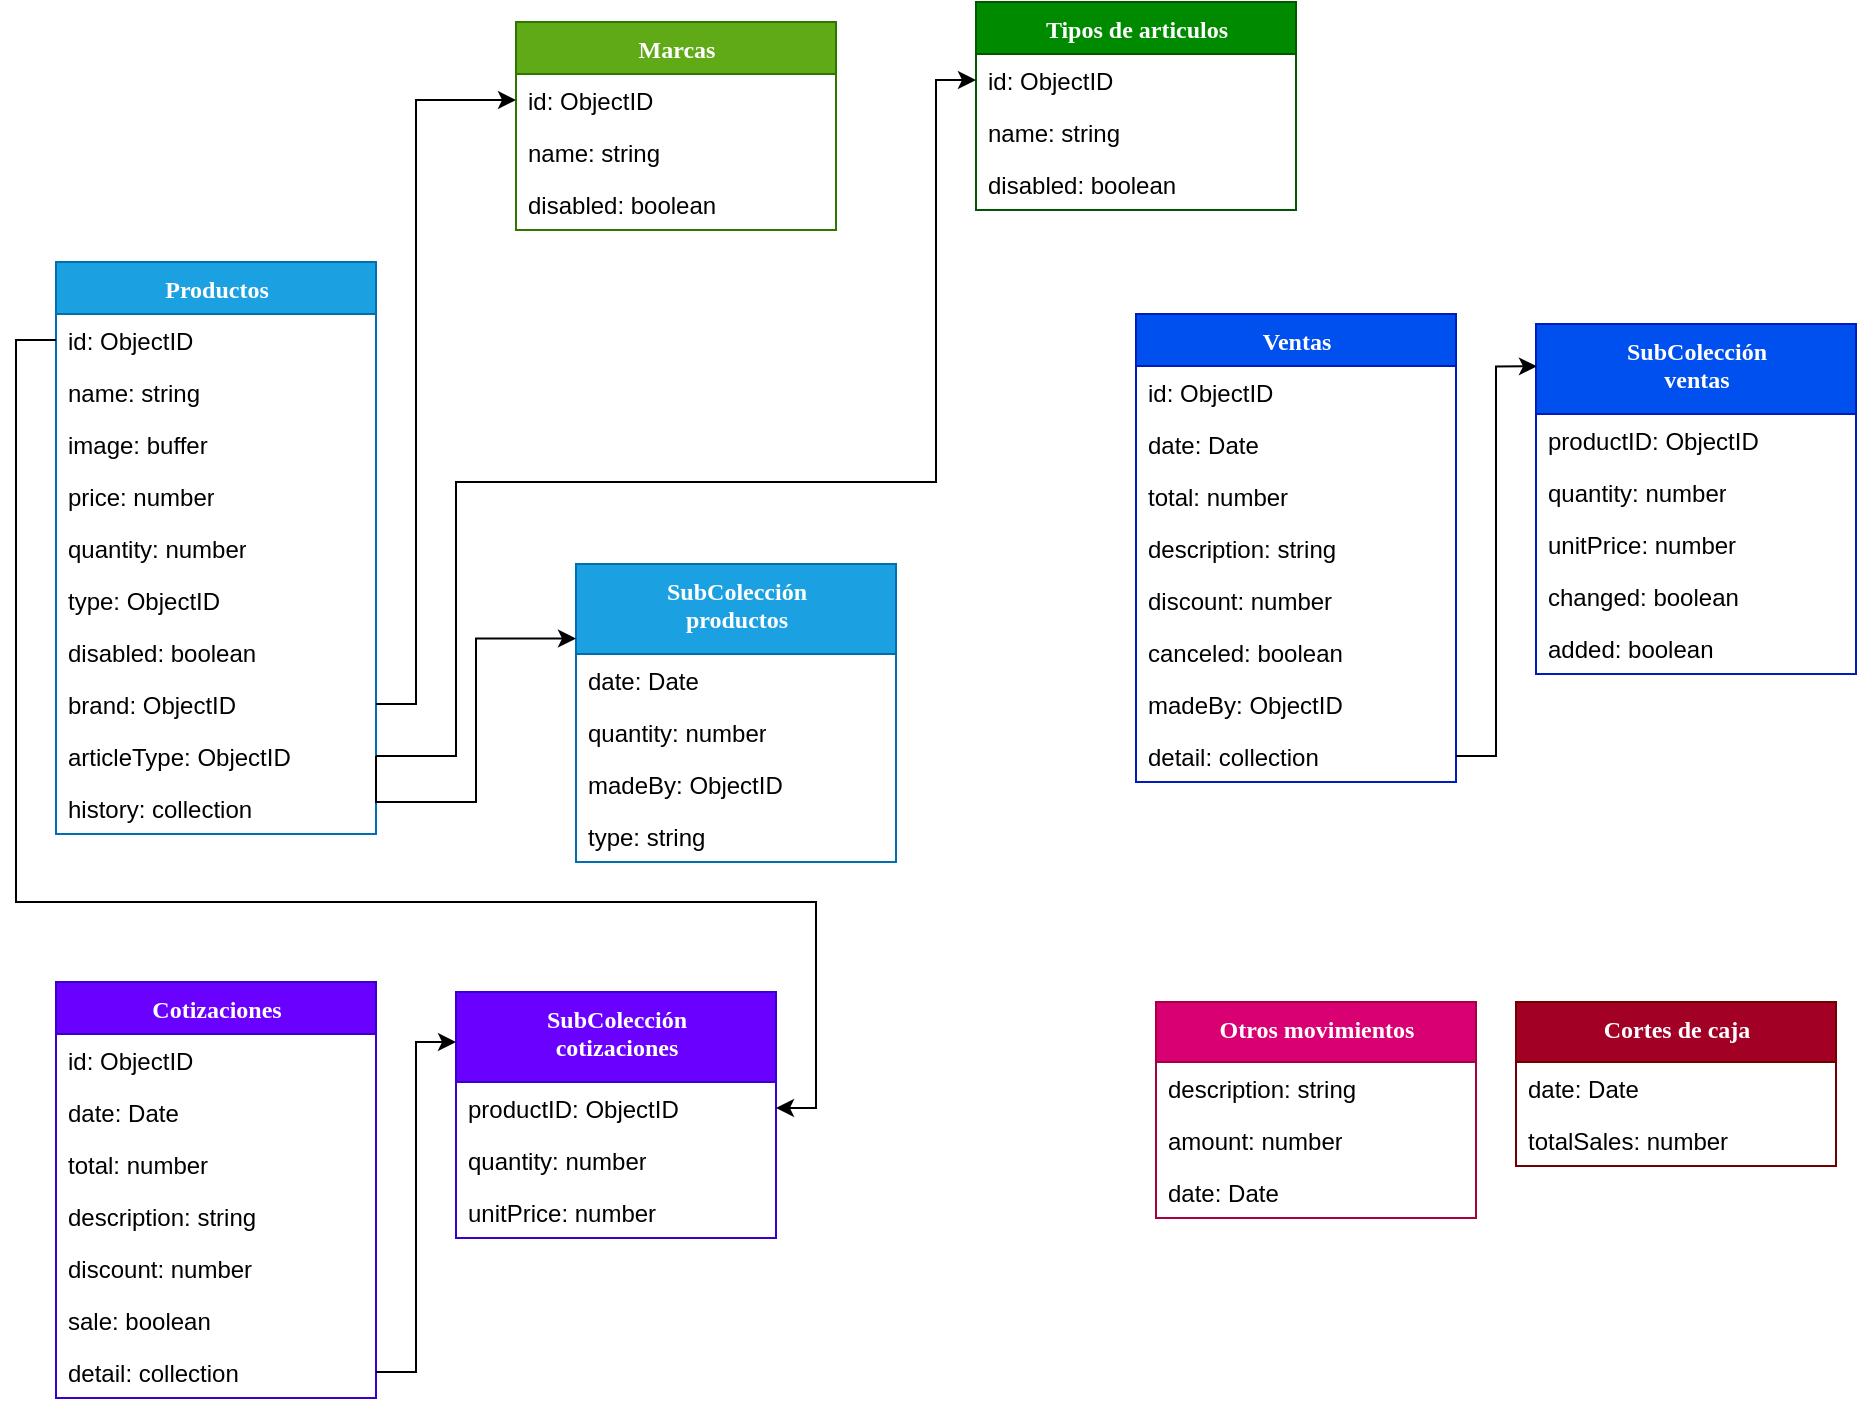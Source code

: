 <mxfile>
    <diagram name="Page-1" id="9f46799a-70d6-7492-0946-bef42562c5a5">
        <mxGraphModel dx="198" dy="491" grid="1" gridSize="10" guides="1" tooltips="1" connect="1" arrows="1" fold="1" page="1" pageScale="1" pageWidth="1100" pageHeight="850" background="#ffffff" math="0" shadow="0">
            <root>
                <mxCell id="0"/>
                <mxCell id="1" parent="0"/>
                <mxCell id="78961159f06e98e8-17" value="Marcas" style="swimlane;html=1;fontStyle=1;align=center;verticalAlign=top;childLayout=stackLayout;horizontal=1;startSize=26;horizontalStack=0;resizeParent=1;resizeLast=0;collapsible=1;marginBottom=0;swimlaneFillColor=#ffffff;rounded=0;shadow=0;comic=0;labelBackgroundColor=none;strokeWidth=1;fillColor=#60a917;fontFamily=Verdana;fontSize=12;strokeColor=#2D7600;fontColor=#ffffff;" parent="1" vertex="1">
                    <mxGeometry x="320" y="80" width="160" height="104" as="geometry"/>
                </mxCell>
                <mxCell id="78961159f06e98e8-21" value="id: ObjectID " style="text;html=1;strokeColor=none;fillColor=none;align=left;verticalAlign=top;spacingLeft=4;spacingRight=4;whiteSpace=wrap;overflow=hidden;rotatable=0;points=[[0,0.5],[1,0.5]];portConstraint=eastwest;" parent="78961159f06e98e8-17" vertex="1">
                    <mxGeometry y="26" width="160" height="26" as="geometry"/>
                </mxCell>
                <mxCell id="78961159f06e98e8-23" value="name: string" style="text;html=1;strokeColor=none;fillColor=none;align=left;verticalAlign=top;spacingLeft=4;spacingRight=4;whiteSpace=wrap;overflow=hidden;rotatable=0;points=[[0,0.5],[1,0.5]];portConstraint=eastwest;" parent="78961159f06e98e8-17" vertex="1">
                    <mxGeometry y="52" width="160" height="26" as="geometry"/>
                </mxCell>
                <mxCell id="78961159f06e98e8-25" value="disabled: boolean" style="text;html=1;strokeColor=none;fillColor=none;align=left;verticalAlign=top;spacingLeft=4;spacingRight=4;whiteSpace=wrap;overflow=hidden;rotatable=0;points=[[0,0.5],[1,0.5]];portConstraint=eastwest;" parent="78961159f06e98e8-17" vertex="1">
                    <mxGeometry y="78" width="160" height="26" as="geometry"/>
                </mxCell>
                <mxCell id="UkoYvVbDAvJKvkNs7AJX-4" value="Tipos de articulos" style="swimlane;html=1;fontStyle=1;align=center;verticalAlign=top;childLayout=stackLayout;horizontal=1;startSize=26;horizontalStack=0;resizeParent=1;resizeLast=0;collapsible=1;marginBottom=0;swimlaneFillColor=#ffffff;rounded=0;shadow=0;comic=0;labelBackgroundColor=none;strokeWidth=1;fillColor=#008a00;fontFamily=Verdana;fontSize=12;strokeColor=#005700;fontColor=#ffffff;" parent="1" vertex="1">
                    <mxGeometry x="550" y="70" width="160" height="104" as="geometry"/>
                </mxCell>
                <mxCell id="UkoYvVbDAvJKvkNs7AJX-5" value="id: ObjectID " style="text;html=1;strokeColor=none;fillColor=none;align=left;verticalAlign=top;spacingLeft=4;spacingRight=4;whiteSpace=wrap;overflow=hidden;rotatable=0;points=[[0,0.5],[1,0.5]];portConstraint=eastwest;" parent="UkoYvVbDAvJKvkNs7AJX-4" vertex="1">
                    <mxGeometry y="26" width="160" height="26" as="geometry"/>
                </mxCell>
                <mxCell id="UkoYvVbDAvJKvkNs7AJX-6" value="name: string" style="text;html=1;strokeColor=none;fillColor=none;align=left;verticalAlign=top;spacingLeft=4;spacingRight=4;whiteSpace=wrap;overflow=hidden;rotatable=0;points=[[0,0.5],[1,0.5]];portConstraint=eastwest;" parent="UkoYvVbDAvJKvkNs7AJX-4" vertex="1">
                    <mxGeometry y="52" width="160" height="26" as="geometry"/>
                </mxCell>
                <mxCell id="UkoYvVbDAvJKvkNs7AJX-7" value="disabled: boolean" style="text;html=1;strokeColor=none;fillColor=none;align=left;verticalAlign=top;spacingLeft=4;spacingRight=4;whiteSpace=wrap;overflow=hidden;rotatable=0;points=[[0,0.5],[1,0.5]];portConstraint=eastwest;" parent="UkoYvVbDAvJKvkNs7AJX-4" vertex="1">
                    <mxGeometry y="78" width="160" height="26" as="geometry"/>
                </mxCell>
                <mxCell id="UkoYvVbDAvJKvkNs7AJX-8" value="Productos" style="swimlane;html=1;fontStyle=1;align=center;verticalAlign=top;childLayout=stackLayout;horizontal=1;startSize=26;horizontalStack=0;resizeParent=1;resizeLast=0;collapsible=1;marginBottom=0;swimlaneFillColor=#ffffff;rounded=0;shadow=0;comic=0;labelBackgroundColor=none;strokeWidth=1;fillColor=#1ba1e2;fontFamily=Verdana;fontSize=12;strokeColor=#006EAF;fontColor=#ffffff;" parent="1" vertex="1">
                    <mxGeometry x="90" y="200" width="160" height="286" as="geometry"/>
                </mxCell>
                <mxCell id="UkoYvVbDAvJKvkNs7AJX-9" value="id: ObjectID " style="text;html=1;strokeColor=none;fillColor=none;align=left;verticalAlign=top;spacingLeft=4;spacingRight=4;whiteSpace=wrap;overflow=hidden;rotatable=0;points=[[0,0.5],[1,0.5]];portConstraint=eastwest;" parent="UkoYvVbDAvJKvkNs7AJX-8" vertex="1">
                    <mxGeometry y="26" width="160" height="26" as="geometry"/>
                </mxCell>
                <mxCell id="UkoYvVbDAvJKvkNs7AJX-10" value="name: string" style="text;html=1;strokeColor=none;fillColor=none;align=left;verticalAlign=top;spacingLeft=4;spacingRight=4;whiteSpace=wrap;overflow=hidden;rotatable=0;points=[[0,0.5],[1,0.5]];portConstraint=eastwest;" parent="UkoYvVbDAvJKvkNs7AJX-8" vertex="1">
                    <mxGeometry y="52" width="160" height="26" as="geometry"/>
                </mxCell>
                <mxCell id="UkoYvVbDAvJKvkNs7AJX-11" value="image: buffer" style="text;html=1;strokeColor=none;fillColor=none;align=left;verticalAlign=top;spacingLeft=4;spacingRight=4;whiteSpace=wrap;overflow=hidden;rotatable=0;points=[[0,0.5],[1,0.5]];portConstraint=eastwest;" parent="UkoYvVbDAvJKvkNs7AJX-8" vertex="1">
                    <mxGeometry y="78" width="160" height="26" as="geometry"/>
                </mxCell>
                <mxCell id="UkoYvVbDAvJKvkNs7AJX-12" value="price: number" style="text;html=1;strokeColor=none;fillColor=none;align=left;verticalAlign=top;spacingLeft=4;spacingRight=4;whiteSpace=wrap;overflow=hidden;rotatable=0;points=[[0,0.5],[1,0.5]];portConstraint=eastwest;" parent="UkoYvVbDAvJKvkNs7AJX-8" vertex="1">
                    <mxGeometry y="104" width="160" height="26" as="geometry"/>
                </mxCell>
                <mxCell id="UkoYvVbDAvJKvkNs7AJX-13" value="quantity: number" style="text;html=1;strokeColor=none;fillColor=none;align=left;verticalAlign=top;spacingLeft=4;spacingRight=4;whiteSpace=wrap;overflow=hidden;rotatable=0;points=[[0,0.5],[1,0.5]];portConstraint=eastwest;" parent="UkoYvVbDAvJKvkNs7AJX-8" vertex="1">
                    <mxGeometry y="130" width="160" height="26" as="geometry"/>
                </mxCell>
                <mxCell id="UkoYvVbDAvJKvkNs7AJX-14" value="type: ObjectID" style="text;html=1;strokeColor=none;fillColor=none;align=left;verticalAlign=top;spacingLeft=4;spacingRight=4;whiteSpace=wrap;overflow=hidden;rotatable=0;points=[[0,0.5],[1,0.5]];portConstraint=eastwest;" parent="UkoYvVbDAvJKvkNs7AJX-8" vertex="1">
                    <mxGeometry y="156" width="160" height="26" as="geometry"/>
                </mxCell>
                <mxCell id="UkoYvVbDAvJKvkNs7AJX-15" value="disabled: boolean" style="text;html=1;strokeColor=none;fillColor=none;align=left;verticalAlign=top;spacingLeft=4;spacingRight=4;whiteSpace=wrap;overflow=hidden;rotatable=0;points=[[0,0.5],[1,0.5]];portConstraint=eastwest;" parent="UkoYvVbDAvJKvkNs7AJX-8" vertex="1">
                    <mxGeometry y="182" width="160" height="26" as="geometry"/>
                </mxCell>
                <mxCell id="UkoYvVbDAvJKvkNs7AJX-74" value="brand: ObjectID" style="text;html=1;strokeColor=none;fillColor=none;align=left;verticalAlign=top;spacingLeft=4;spacingRight=4;whiteSpace=wrap;overflow=hidden;rotatable=0;points=[[0,0.5],[1,0.5]];portConstraint=eastwest;" parent="UkoYvVbDAvJKvkNs7AJX-8" vertex="1">
                    <mxGeometry y="208" width="160" height="26" as="geometry"/>
                </mxCell>
                <mxCell id="UkoYvVbDAvJKvkNs7AJX-25" value="articleType: ObjectID" style="text;html=1;strokeColor=none;fillColor=none;align=left;verticalAlign=top;spacingLeft=4;spacingRight=4;whiteSpace=wrap;overflow=hidden;rotatable=0;points=[[0,0.5],[1,0.5]];portConstraint=eastwest;" parent="UkoYvVbDAvJKvkNs7AJX-8" vertex="1">
                    <mxGeometry y="234" width="160" height="26" as="geometry"/>
                </mxCell>
                <mxCell id="UkoYvVbDAvJKvkNs7AJX-75" value="history: collection" style="text;html=1;strokeColor=none;fillColor=none;align=left;verticalAlign=top;spacingLeft=4;spacingRight=4;whiteSpace=wrap;overflow=hidden;rotatable=0;points=[[0,0.5],[1,0.5]];portConstraint=eastwest;" parent="UkoYvVbDAvJKvkNs7AJX-8" vertex="1">
                    <mxGeometry y="260" width="160" height="26" as="geometry"/>
                </mxCell>
                <mxCell id="UkoYvVbDAvJKvkNs7AJX-17" value="&lt;div&gt;SubColección &lt;br&gt;&lt;/div&gt;&lt;div&gt;productos&lt;/div&gt;" style="swimlane;html=1;fontStyle=1;align=center;verticalAlign=top;childLayout=stackLayout;horizontal=1;startSize=45;horizontalStack=0;resizeParent=1;resizeLast=0;collapsible=1;marginBottom=0;swimlaneFillColor=#ffffff;rounded=0;shadow=0;comic=0;labelBackgroundColor=none;strokeWidth=1;fillColor=#1ba1e2;fontFamily=Verdana;fontSize=12;strokeColor=#006EAF;fontColor=#ffffff;" parent="1" vertex="1">
                    <mxGeometry x="350" y="351" width="160" height="149" as="geometry"/>
                </mxCell>
                <mxCell id="UkoYvVbDAvJKvkNs7AJX-18" value="date: Date " style="text;html=1;strokeColor=none;fillColor=none;align=left;verticalAlign=top;spacingLeft=4;spacingRight=4;whiteSpace=wrap;overflow=hidden;rotatable=0;points=[[0,0.5],[1,0.5]];portConstraint=eastwest;" parent="UkoYvVbDAvJKvkNs7AJX-17" vertex="1">
                    <mxGeometry y="45" width="160" height="26" as="geometry"/>
                </mxCell>
                <mxCell id="UkoYvVbDAvJKvkNs7AJX-19" value="quantity: number" style="text;html=1;strokeColor=none;fillColor=none;align=left;verticalAlign=top;spacingLeft=4;spacingRight=4;whiteSpace=wrap;overflow=hidden;rotatable=0;points=[[0,0.5],[1,0.5]];portConstraint=eastwest;" parent="UkoYvVbDAvJKvkNs7AJX-17" vertex="1">
                    <mxGeometry y="71" width="160" height="26" as="geometry"/>
                </mxCell>
                <mxCell id="UkoYvVbDAvJKvkNs7AJX-20" value="madeBy: ObjectID" style="text;html=1;strokeColor=none;fillColor=none;align=left;verticalAlign=top;spacingLeft=4;spacingRight=4;whiteSpace=wrap;overflow=hidden;rotatable=0;points=[[0,0.5],[1,0.5]];portConstraint=eastwest;" parent="UkoYvVbDAvJKvkNs7AJX-17" vertex="1">
                    <mxGeometry y="97" width="160" height="26" as="geometry"/>
                </mxCell>
                <mxCell id="UkoYvVbDAvJKvkNs7AJX-21" value="type: string" style="text;html=1;strokeColor=none;fillColor=none;align=left;verticalAlign=top;spacingLeft=4;spacingRight=4;whiteSpace=wrap;overflow=hidden;rotatable=0;points=[[0,0.5],[1,0.5]];portConstraint=eastwest;" parent="UkoYvVbDAvJKvkNs7AJX-17" vertex="1">
                    <mxGeometry y="123" width="160" height="26" as="geometry"/>
                </mxCell>
                <mxCell id="UkoYvVbDAvJKvkNs7AJX-26" value="Ventas" style="swimlane;html=1;fontStyle=1;align=center;verticalAlign=top;childLayout=stackLayout;horizontal=1;startSize=26;horizontalStack=0;resizeParent=1;resizeLast=0;collapsible=1;marginBottom=0;swimlaneFillColor=#ffffff;rounded=0;shadow=0;comic=0;labelBackgroundColor=none;strokeWidth=1;fillColor=#0050ef;fontFamily=Verdana;fontSize=12;strokeColor=#001DBC;fontColor=#ffffff;" parent="1" vertex="1">
                    <mxGeometry x="630" y="226" width="160" height="234" as="geometry"/>
                </mxCell>
                <mxCell id="UkoYvVbDAvJKvkNs7AJX-27" value="id: ObjectID " style="text;html=1;strokeColor=none;fillColor=none;align=left;verticalAlign=top;spacingLeft=4;spacingRight=4;whiteSpace=wrap;overflow=hidden;rotatable=0;points=[[0,0.5],[1,0.5]];portConstraint=eastwest;" parent="UkoYvVbDAvJKvkNs7AJX-26" vertex="1">
                    <mxGeometry y="26" width="160" height="26" as="geometry"/>
                </mxCell>
                <mxCell id="UkoYvVbDAvJKvkNs7AJX-28" value="date: Date" style="text;html=1;strokeColor=none;fillColor=none;align=left;verticalAlign=top;spacingLeft=4;spacingRight=4;whiteSpace=wrap;overflow=hidden;rotatable=0;points=[[0,0.5],[1,0.5]];portConstraint=eastwest;" parent="UkoYvVbDAvJKvkNs7AJX-26" vertex="1">
                    <mxGeometry y="52" width="160" height="26" as="geometry"/>
                </mxCell>
                <mxCell id="UkoYvVbDAvJKvkNs7AJX-29" value="total: number" style="text;html=1;strokeColor=none;fillColor=none;align=left;verticalAlign=top;spacingLeft=4;spacingRight=4;whiteSpace=wrap;overflow=hidden;rotatable=0;points=[[0,0.5],[1,0.5]];portConstraint=eastwest;" parent="UkoYvVbDAvJKvkNs7AJX-26" vertex="1">
                    <mxGeometry y="78" width="160" height="26" as="geometry"/>
                </mxCell>
                <mxCell id="UkoYvVbDAvJKvkNs7AJX-30" value="description: string" style="text;html=1;strokeColor=none;fillColor=none;align=left;verticalAlign=top;spacingLeft=4;spacingRight=4;whiteSpace=wrap;overflow=hidden;rotatable=0;points=[[0,0.5],[1,0.5]];portConstraint=eastwest;" parent="UkoYvVbDAvJKvkNs7AJX-26" vertex="1">
                    <mxGeometry y="104" width="160" height="26" as="geometry"/>
                </mxCell>
                <mxCell id="UkoYvVbDAvJKvkNs7AJX-31" value="discount: number" style="text;html=1;strokeColor=none;fillColor=none;align=left;verticalAlign=top;spacingLeft=4;spacingRight=4;whiteSpace=wrap;overflow=hidden;rotatable=0;points=[[0,0.5],[1,0.5]];portConstraint=eastwest;" parent="UkoYvVbDAvJKvkNs7AJX-26" vertex="1">
                    <mxGeometry y="130" width="160" height="26" as="geometry"/>
                </mxCell>
                <mxCell id="UkoYvVbDAvJKvkNs7AJX-32" value="canceled: boolean" style="text;html=1;strokeColor=none;fillColor=none;align=left;verticalAlign=top;spacingLeft=4;spacingRight=4;whiteSpace=wrap;overflow=hidden;rotatable=0;points=[[0,0.5],[1,0.5]];portConstraint=eastwest;" parent="UkoYvVbDAvJKvkNs7AJX-26" vertex="1">
                    <mxGeometry y="156" width="160" height="26" as="geometry"/>
                </mxCell>
                <mxCell id="UkoYvVbDAvJKvkNs7AJX-33" value="madeBy: ObjectID" style="text;html=1;strokeColor=none;fillColor=none;align=left;verticalAlign=top;spacingLeft=4;spacingRight=4;whiteSpace=wrap;overflow=hidden;rotatable=0;points=[[0,0.5],[1,0.5]];portConstraint=eastwest;" parent="UkoYvVbDAvJKvkNs7AJX-26" vertex="1">
                    <mxGeometry y="182" width="160" height="26" as="geometry"/>
                </mxCell>
                <mxCell id="UkoYvVbDAvJKvkNs7AJX-34" value="detail: collection" style="text;html=1;strokeColor=none;fillColor=none;align=left;verticalAlign=top;spacingLeft=4;spacingRight=4;whiteSpace=wrap;overflow=hidden;rotatable=0;points=[[0,0.5],[1,0.5]];portConstraint=eastwest;" parent="UkoYvVbDAvJKvkNs7AJX-26" vertex="1">
                    <mxGeometry y="208" width="160" height="26" as="geometry"/>
                </mxCell>
                <mxCell id="UkoYvVbDAvJKvkNs7AJX-35" value="&lt;div&gt;SubColección &lt;br&gt;&lt;/div&gt;&lt;div&gt;ventas&lt;/div&gt;" style="swimlane;html=1;fontStyle=1;align=center;verticalAlign=top;childLayout=stackLayout;horizontal=1;startSize=45;horizontalStack=0;resizeParent=1;resizeLast=0;collapsible=1;marginBottom=0;swimlaneFillColor=#ffffff;rounded=0;shadow=0;comic=0;labelBackgroundColor=none;strokeWidth=1;fillColor=#0050ef;fontFamily=Verdana;fontSize=12;strokeColor=#001DBC;fontColor=#ffffff;" parent="1" vertex="1">
                    <mxGeometry x="830" y="231" width="160" height="175" as="geometry"/>
                </mxCell>
                <mxCell id="UkoYvVbDAvJKvkNs7AJX-36" value="productID: ObjectID " style="text;html=1;strokeColor=none;fillColor=none;align=left;verticalAlign=top;spacingLeft=4;spacingRight=4;whiteSpace=wrap;overflow=hidden;rotatable=0;points=[[0,0.5],[1,0.5]];portConstraint=eastwest;" parent="UkoYvVbDAvJKvkNs7AJX-35" vertex="1">
                    <mxGeometry y="45" width="160" height="26" as="geometry"/>
                </mxCell>
                <mxCell id="UkoYvVbDAvJKvkNs7AJX-37" value="quantity: number" style="text;html=1;strokeColor=none;fillColor=none;align=left;verticalAlign=top;spacingLeft=4;spacingRight=4;whiteSpace=wrap;overflow=hidden;rotatable=0;points=[[0,0.5],[1,0.5]];portConstraint=eastwest;" parent="UkoYvVbDAvJKvkNs7AJX-35" vertex="1">
                    <mxGeometry y="71" width="160" height="26" as="geometry"/>
                </mxCell>
                <mxCell id="UkoYvVbDAvJKvkNs7AJX-38" value="unitPrice: number" style="text;html=1;strokeColor=none;fillColor=none;align=left;verticalAlign=top;spacingLeft=4;spacingRight=4;whiteSpace=wrap;overflow=hidden;rotatable=0;points=[[0,0.5],[1,0.5]];portConstraint=eastwest;" parent="UkoYvVbDAvJKvkNs7AJX-35" vertex="1">
                    <mxGeometry y="97" width="160" height="26" as="geometry"/>
                </mxCell>
                <mxCell id="UkoYvVbDAvJKvkNs7AJX-39" value="changed: boolean" style="text;html=1;strokeColor=none;fillColor=none;align=left;verticalAlign=top;spacingLeft=4;spacingRight=4;whiteSpace=wrap;overflow=hidden;rotatable=0;points=[[0,0.5],[1,0.5]];portConstraint=eastwest;" parent="UkoYvVbDAvJKvkNs7AJX-35" vertex="1">
                    <mxGeometry y="123" width="160" height="26" as="geometry"/>
                </mxCell>
                <mxCell id="UkoYvVbDAvJKvkNs7AJX-40" value="added: boolean" style="text;html=1;strokeColor=none;fillColor=none;align=left;verticalAlign=top;spacingLeft=4;spacingRight=4;whiteSpace=wrap;overflow=hidden;rotatable=0;points=[[0,0.5],[1,0.5]];portConstraint=eastwest;" parent="UkoYvVbDAvJKvkNs7AJX-35" vertex="1">
                    <mxGeometry y="149" width="160" height="26" as="geometry"/>
                </mxCell>
                <mxCell id="UkoYvVbDAvJKvkNs7AJX-42" value="Cotizaciones" style="swimlane;html=1;fontStyle=1;align=center;verticalAlign=top;childLayout=stackLayout;horizontal=1;startSize=26;horizontalStack=0;resizeParent=1;resizeLast=0;collapsible=1;marginBottom=0;swimlaneFillColor=#ffffff;rounded=0;shadow=0;comic=0;labelBackgroundColor=none;strokeWidth=1;fillColor=#6a00ff;fontFamily=Verdana;fontSize=12;strokeColor=#3700CC;fontColor=#ffffff;" parent="1" vertex="1">
                    <mxGeometry x="90" y="560" width="160" height="208" as="geometry"/>
                </mxCell>
                <mxCell id="UkoYvVbDAvJKvkNs7AJX-43" value="id: ObjectID " style="text;html=1;strokeColor=none;fillColor=none;align=left;verticalAlign=top;spacingLeft=4;spacingRight=4;whiteSpace=wrap;overflow=hidden;rotatable=0;points=[[0,0.5],[1,0.5]];portConstraint=eastwest;" parent="UkoYvVbDAvJKvkNs7AJX-42" vertex="1">
                    <mxGeometry y="26" width="160" height="26" as="geometry"/>
                </mxCell>
                <mxCell id="UkoYvVbDAvJKvkNs7AJX-44" value="date: Date" style="text;html=1;strokeColor=none;fillColor=none;align=left;verticalAlign=top;spacingLeft=4;spacingRight=4;whiteSpace=wrap;overflow=hidden;rotatable=0;points=[[0,0.5],[1,0.5]];portConstraint=eastwest;" parent="UkoYvVbDAvJKvkNs7AJX-42" vertex="1">
                    <mxGeometry y="52" width="160" height="26" as="geometry"/>
                </mxCell>
                <mxCell id="UkoYvVbDAvJKvkNs7AJX-45" value="total: number" style="text;html=1;strokeColor=none;fillColor=none;align=left;verticalAlign=top;spacingLeft=4;spacingRight=4;whiteSpace=wrap;overflow=hidden;rotatable=0;points=[[0,0.5],[1,0.5]];portConstraint=eastwest;" parent="UkoYvVbDAvJKvkNs7AJX-42" vertex="1">
                    <mxGeometry y="78" width="160" height="26" as="geometry"/>
                </mxCell>
                <mxCell id="UkoYvVbDAvJKvkNs7AJX-46" value="description: string" style="text;html=1;strokeColor=none;fillColor=none;align=left;verticalAlign=top;spacingLeft=4;spacingRight=4;whiteSpace=wrap;overflow=hidden;rotatable=0;points=[[0,0.5],[1,0.5]];portConstraint=eastwest;" parent="UkoYvVbDAvJKvkNs7AJX-42" vertex="1">
                    <mxGeometry y="104" width="160" height="26" as="geometry"/>
                </mxCell>
                <mxCell id="UkoYvVbDAvJKvkNs7AJX-47" value="discount: number" style="text;html=1;strokeColor=none;fillColor=none;align=left;verticalAlign=top;spacingLeft=4;spacingRight=4;whiteSpace=wrap;overflow=hidden;rotatable=0;points=[[0,0.5],[1,0.5]];portConstraint=eastwest;" parent="UkoYvVbDAvJKvkNs7AJX-42" vertex="1">
                    <mxGeometry y="130" width="160" height="26" as="geometry"/>
                </mxCell>
                <mxCell id="UkoYvVbDAvJKvkNs7AJX-48" value="sale: boolean" style="text;html=1;strokeColor=none;fillColor=none;align=left;verticalAlign=top;spacingLeft=4;spacingRight=4;whiteSpace=wrap;overflow=hidden;rotatable=0;points=[[0,0.5],[1,0.5]];portConstraint=eastwest;" parent="UkoYvVbDAvJKvkNs7AJX-42" vertex="1">
                    <mxGeometry y="156" width="160" height="26" as="geometry"/>
                </mxCell>
                <mxCell id="UkoYvVbDAvJKvkNs7AJX-50" value="detail: collection" style="text;html=1;strokeColor=none;fillColor=none;align=left;verticalAlign=top;spacingLeft=4;spacingRight=4;whiteSpace=wrap;overflow=hidden;rotatable=0;points=[[0,0.5],[1,0.5]];portConstraint=eastwest;" parent="UkoYvVbDAvJKvkNs7AJX-42" vertex="1">
                    <mxGeometry y="182" width="160" height="26" as="geometry"/>
                </mxCell>
                <mxCell id="UkoYvVbDAvJKvkNs7AJX-51" value="&lt;div&gt;SubColección &lt;br&gt;&lt;/div&gt;&lt;div&gt;cotizaciones&lt;/div&gt;" style="swimlane;html=1;fontStyle=1;align=center;verticalAlign=top;childLayout=stackLayout;horizontal=1;startSize=45;horizontalStack=0;resizeParent=1;resizeLast=0;collapsible=1;marginBottom=0;swimlaneFillColor=#ffffff;rounded=0;shadow=0;comic=0;labelBackgroundColor=none;strokeWidth=1;fillColor=#6a00ff;fontFamily=Verdana;fontSize=12;strokeColor=#3700CC;fontColor=#ffffff;" parent="1" vertex="1">
                    <mxGeometry x="290" y="565" width="160" height="123" as="geometry"/>
                </mxCell>
                <mxCell id="UkoYvVbDAvJKvkNs7AJX-52" value="productID: ObjectID " style="text;html=1;strokeColor=none;fillColor=none;align=left;verticalAlign=top;spacingLeft=4;spacingRight=4;whiteSpace=wrap;overflow=hidden;rotatable=0;points=[[0,0.5],[1,0.5]];portConstraint=eastwest;" parent="UkoYvVbDAvJKvkNs7AJX-51" vertex="1">
                    <mxGeometry y="45" width="160" height="26" as="geometry"/>
                </mxCell>
                <mxCell id="UkoYvVbDAvJKvkNs7AJX-53" value="quantity: number" style="text;html=1;strokeColor=none;fillColor=none;align=left;verticalAlign=top;spacingLeft=4;spacingRight=4;whiteSpace=wrap;overflow=hidden;rotatable=0;points=[[0,0.5],[1,0.5]];portConstraint=eastwest;" parent="UkoYvVbDAvJKvkNs7AJX-51" vertex="1">
                    <mxGeometry y="71" width="160" height="26" as="geometry"/>
                </mxCell>
                <mxCell id="UkoYvVbDAvJKvkNs7AJX-54" value="unitPrice: number" style="text;html=1;strokeColor=none;fillColor=none;align=left;verticalAlign=top;spacingLeft=4;spacingRight=4;whiteSpace=wrap;overflow=hidden;rotatable=0;points=[[0,0.5],[1,0.5]];portConstraint=eastwest;" parent="UkoYvVbDAvJKvkNs7AJX-51" vertex="1">
                    <mxGeometry y="97" width="160" height="26" as="geometry"/>
                </mxCell>
                <mxCell id="UkoYvVbDAvJKvkNs7AJX-65" value="Otros movimientos" style="swimlane;html=1;fontStyle=1;align=center;verticalAlign=top;childLayout=stackLayout;horizontal=1;startSize=30;horizontalStack=0;resizeParent=1;resizeLast=0;collapsible=1;marginBottom=0;swimlaneFillColor=#ffffff;rounded=0;shadow=0;comic=0;labelBackgroundColor=none;strokeWidth=1;fillColor=#d80073;fontFamily=Verdana;fontSize=12;strokeColor=#A50040;fontColor=#ffffff;" parent="1" vertex="1">
                    <mxGeometry x="640" y="570" width="160" height="108" as="geometry"/>
                </mxCell>
                <mxCell id="UkoYvVbDAvJKvkNs7AJX-66" value="description: string " style="text;html=1;strokeColor=none;fillColor=none;align=left;verticalAlign=top;spacingLeft=4;spacingRight=4;whiteSpace=wrap;overflow=hidden;rotatable=0;points=[[0,0.5],[1,0.5]];portConstraint=eastwest;" parent="UkoYvVbDAvJKvkNs7AJX-65" vertex="1">
                    <mxGeometry y="30" width="160" height="26" as="geometry"/>
                </mxCell>
                <mxCell id="UkoYvVbDAvJKvkNs7AJX-67" value="amount: number" style="text;html=1;strokeColor=none;fillColor=none;align=left;verticalAlign=top;spacingLeft=4;spacingRight=4;whiteSpace=wrap;overflow=hidden;rotatable=0;points=[[0,0.5],[1,0.5]];portConstraint=eastwest;" parent="UkoYvVbDAvJKvkNs7AJX-65" vertex="1">
                    <mxGeometry y="56" width="160" height="26" as="geometry"/>
                </mxCell>
                <mxCell id="UkoYvVbDAvJKvkNs7AJX-68" value="date: Date" style="text;html=1;strokeColor=none;fillColor=none;align=left;verticalAlign=top;spacingLeft=4;spacingRight=4;whiteSpace=wrap;overflow=hidden;rotatable=0;points=[[0,0.5],[1,0.5]];portConstraint=eastwest;" parent="UkoYvVbDAvJKvkNs7AJX-65" vertex="1">
                    <mxGeometry y="82" width="160" height="26" as="geometry"/>
                </mxCell>
                <mxCell id="UkoYvVbDAvJKvkNs7AJX-69" value="Cortes de caja" style="swimlane;html=1;fontStyle=1;align=center;verticalAlign=top;childLayout=stackLayout;horizontal=1;startSize=30;horizontalStack=0;resizeParent=1;resizeLast=0;collapsible=1;marginBottom=0;swimlaneFillColor=#ffffff;rounded=0;shadow=0;comic=0;labelBackgroundColor=none;strokeWidth=1;fillColor=#a20025;fontFamily=Verdana;fontSize=12;strokeColor=#6F0000;fontColor=#ffffff;" parent="1" vertex="1">
                    <mxGeometry x="820" y="570" width="160" height="82" as="geometry"/>
                </mxCell>
                <mxCell id="UkoYvVbDAvJKvkNs7AJX-71" value="&lt;div&gt;date: Date&lt;/div&gt;" style="text;html=1;strokeColor=none;fillColor=none;align=left;verticalAlign=top;spacingLeft=4;spacingRight=4;whiteSpace=wrap;overflow=hidden;rotatable=0;points=[[0,0.5],[1,0.5]];portConstraint=eastwest;" parent="UkoYvVbDAvJKvkNs7AJX-69" vertex="1">
                    <mxGeometry y="30" width="160" height="26" as="geometry"/>
                </mxCell>
                <mxCell id="UkoYvVbDAvJKvkNs7AJX-72" value="totalSales: number" style="text;html=1;strokeColor=none;fillColor=none;align=left;verticalAlign=top;spacingLeft=4;spacingRight=4;whiteSpace=wrap;overflow=hidden;rotatable=0;points=[[0,0.5],[1,0.5]];portConstraint=eastwest;" parent="UkoYvVbDAvJKvkNs7AJX-69" vertex="1">
                    <mxGeometry y="56" width="160" height="26" as="geometry"/>
                </mxCell>
                <mxCell id="UkoYvVbDAvJKvkNs7AJX-73" style="edgeStyle=orthogonalEdgeStyle;rounded=0;orthogonalLoop=1;jettySize=auto;html=1;exitX=1;exitY=0.5;exitDx=0;exitDy=0;entryX=0;entryY=0.25;entryDx=0;entryDy=0;" parent="1" source="UkoYvVbDAvJKvkNs7AJX-25" target="UkoYvVbDAvJKvkNs7AJX-17" edge="1">
                    <mxGeometry relative="1" as="geometry">
                        <Array as="points">
                            <mxPoint x="250" y="470"/>
                            <mxPoint x="300" y="470"/>
                            <mxPoint x="300" y="388"/>
                        </Array>
                    </mxGeometry>
                </mxCell>
                <mxCell id="UkoYvVbDAvJKvkNs7AJX-76" style="edgeStyle=orthogonalEdgeStyle;rounded=0;orthogonalLoop=1;jettySize=auto;html=1;exitX=1;exitY=0.5;exitDx=0;exitDy=0;entryX=0;entryY=0.5;entryDx=0;entryDy=0;" parent="1" source="UkoYvVbDAvJKvkNs7AJX-25" target="UkoYvVbDAvJKvkNs7AJX-5" edge="1">
                    <mxGeometry relative="1" as="geometry">
                        <Array as="points">
                            <mxPoint x="290" y="447"/>
                            <mxPoint x="290" y="310"/>
                            <mxPoint x="530" y="310"/>
                            <mxPoint x="530" y="109"/>
                        </Array>
                    </mxGeometry>
                </mxCell>
                <mxCell id="UkoYvVbDAvJKvkNs7AJX-77" style="edgeStyle=orthogonalEdgeStyle;rounded=0;orthogonalLoop=1;jettySize=auto;html=1;exitX=1;exitY=0.5;exitDx=0;exitDy=0;entryX=0;entryY=0.5;entryDx=0;entryDy=0;" parent="1" source="UkoYvVbDAvJKvkNs7AJX-74" target="78961159f06e98e8-21" edge="1">
                    <mxGeometry relative="1" as="geometry">
                        <Array as="points">
                            <mxPoint x="270" y="421"/>
                            <mxPoint x="270" y="119"/>
                        </Array>
                    </mxGeometry>
                </mxCell>
                <mxCell id="UkoYvVbDAvJKvkNs7AJX-78" style="edgeStyle=orthogonalEdgeStyle;rounded=0;orthogonalLoop=1;jettySize=auto;html=1;exitX=1;exitY=0.5;exitDx=0;exitDy=0;" parent="1" source="UkoYvVbDAvJKvkNs7AJX-50" target="UkoYvVbDAvJKvkNs7AJX-51" edge="1">
                    <mxGeometry relative="1" as="geometry">
                        <Array as="points">
                            <mxPoint x="270" y="755"/>
                            <mxPoint x="270" y="590"/>
                        </Array>
                    </mxGeometry>
                </mxCell>
                <mxCell id="UkoYvVbDAvJKvkNs7AJX-79" style="edgeStyle=orthogonalEdgeStyle;rounded=0;orthogonalLoop=1;jettySize=auto;html=1;exitX=0;exitY=0.5;exitDx=0;exitDy=0;entryX=1;entryY=0.5;entryDx=0;entryDy=0;" parent="1" source="UkoYvVbDAvJKvkNs7AJX-9" target="UkoYvVbDAvJKvkNs7AJX-52" edge="1">
                    <mxGeometry relative="1" as="geometry">
                        <Array as="points">
                            <mxPoint x="70" y="239"/>
                            <mxPoint x="70" y="520"/>
                            <mxPoint x="470" y="520"/>
                            <mxPoint x="470" y="623"/>
                        </Array>
                    </mxGeometry>
                </mxCell>
                <mxCell id="UkoYvVbDAvJKvkNs7AJX-81" style="edgeStyle=orthogonalEdgeStyle;rounded=0;orthogonalLoop=1;jettySize=auto;html=1;exitX=1;exitY=0.5;exitDx=0;exitDy=0;entryX=0.003;entryY=0.121;entryDx=0;entryDy=0;entryPerimeter=0;" parent="1" source="UkoYvVbDAvJKvkNs7AJX-34" target="UkoYvVbDAvJKvkNs7AJX-35" edge="1">
                    <mxGeometry relative="1" as="geometry"/>
                </mxCell>
            </root>
        </mxGraphModel>
    </diagram>
</mxfile>